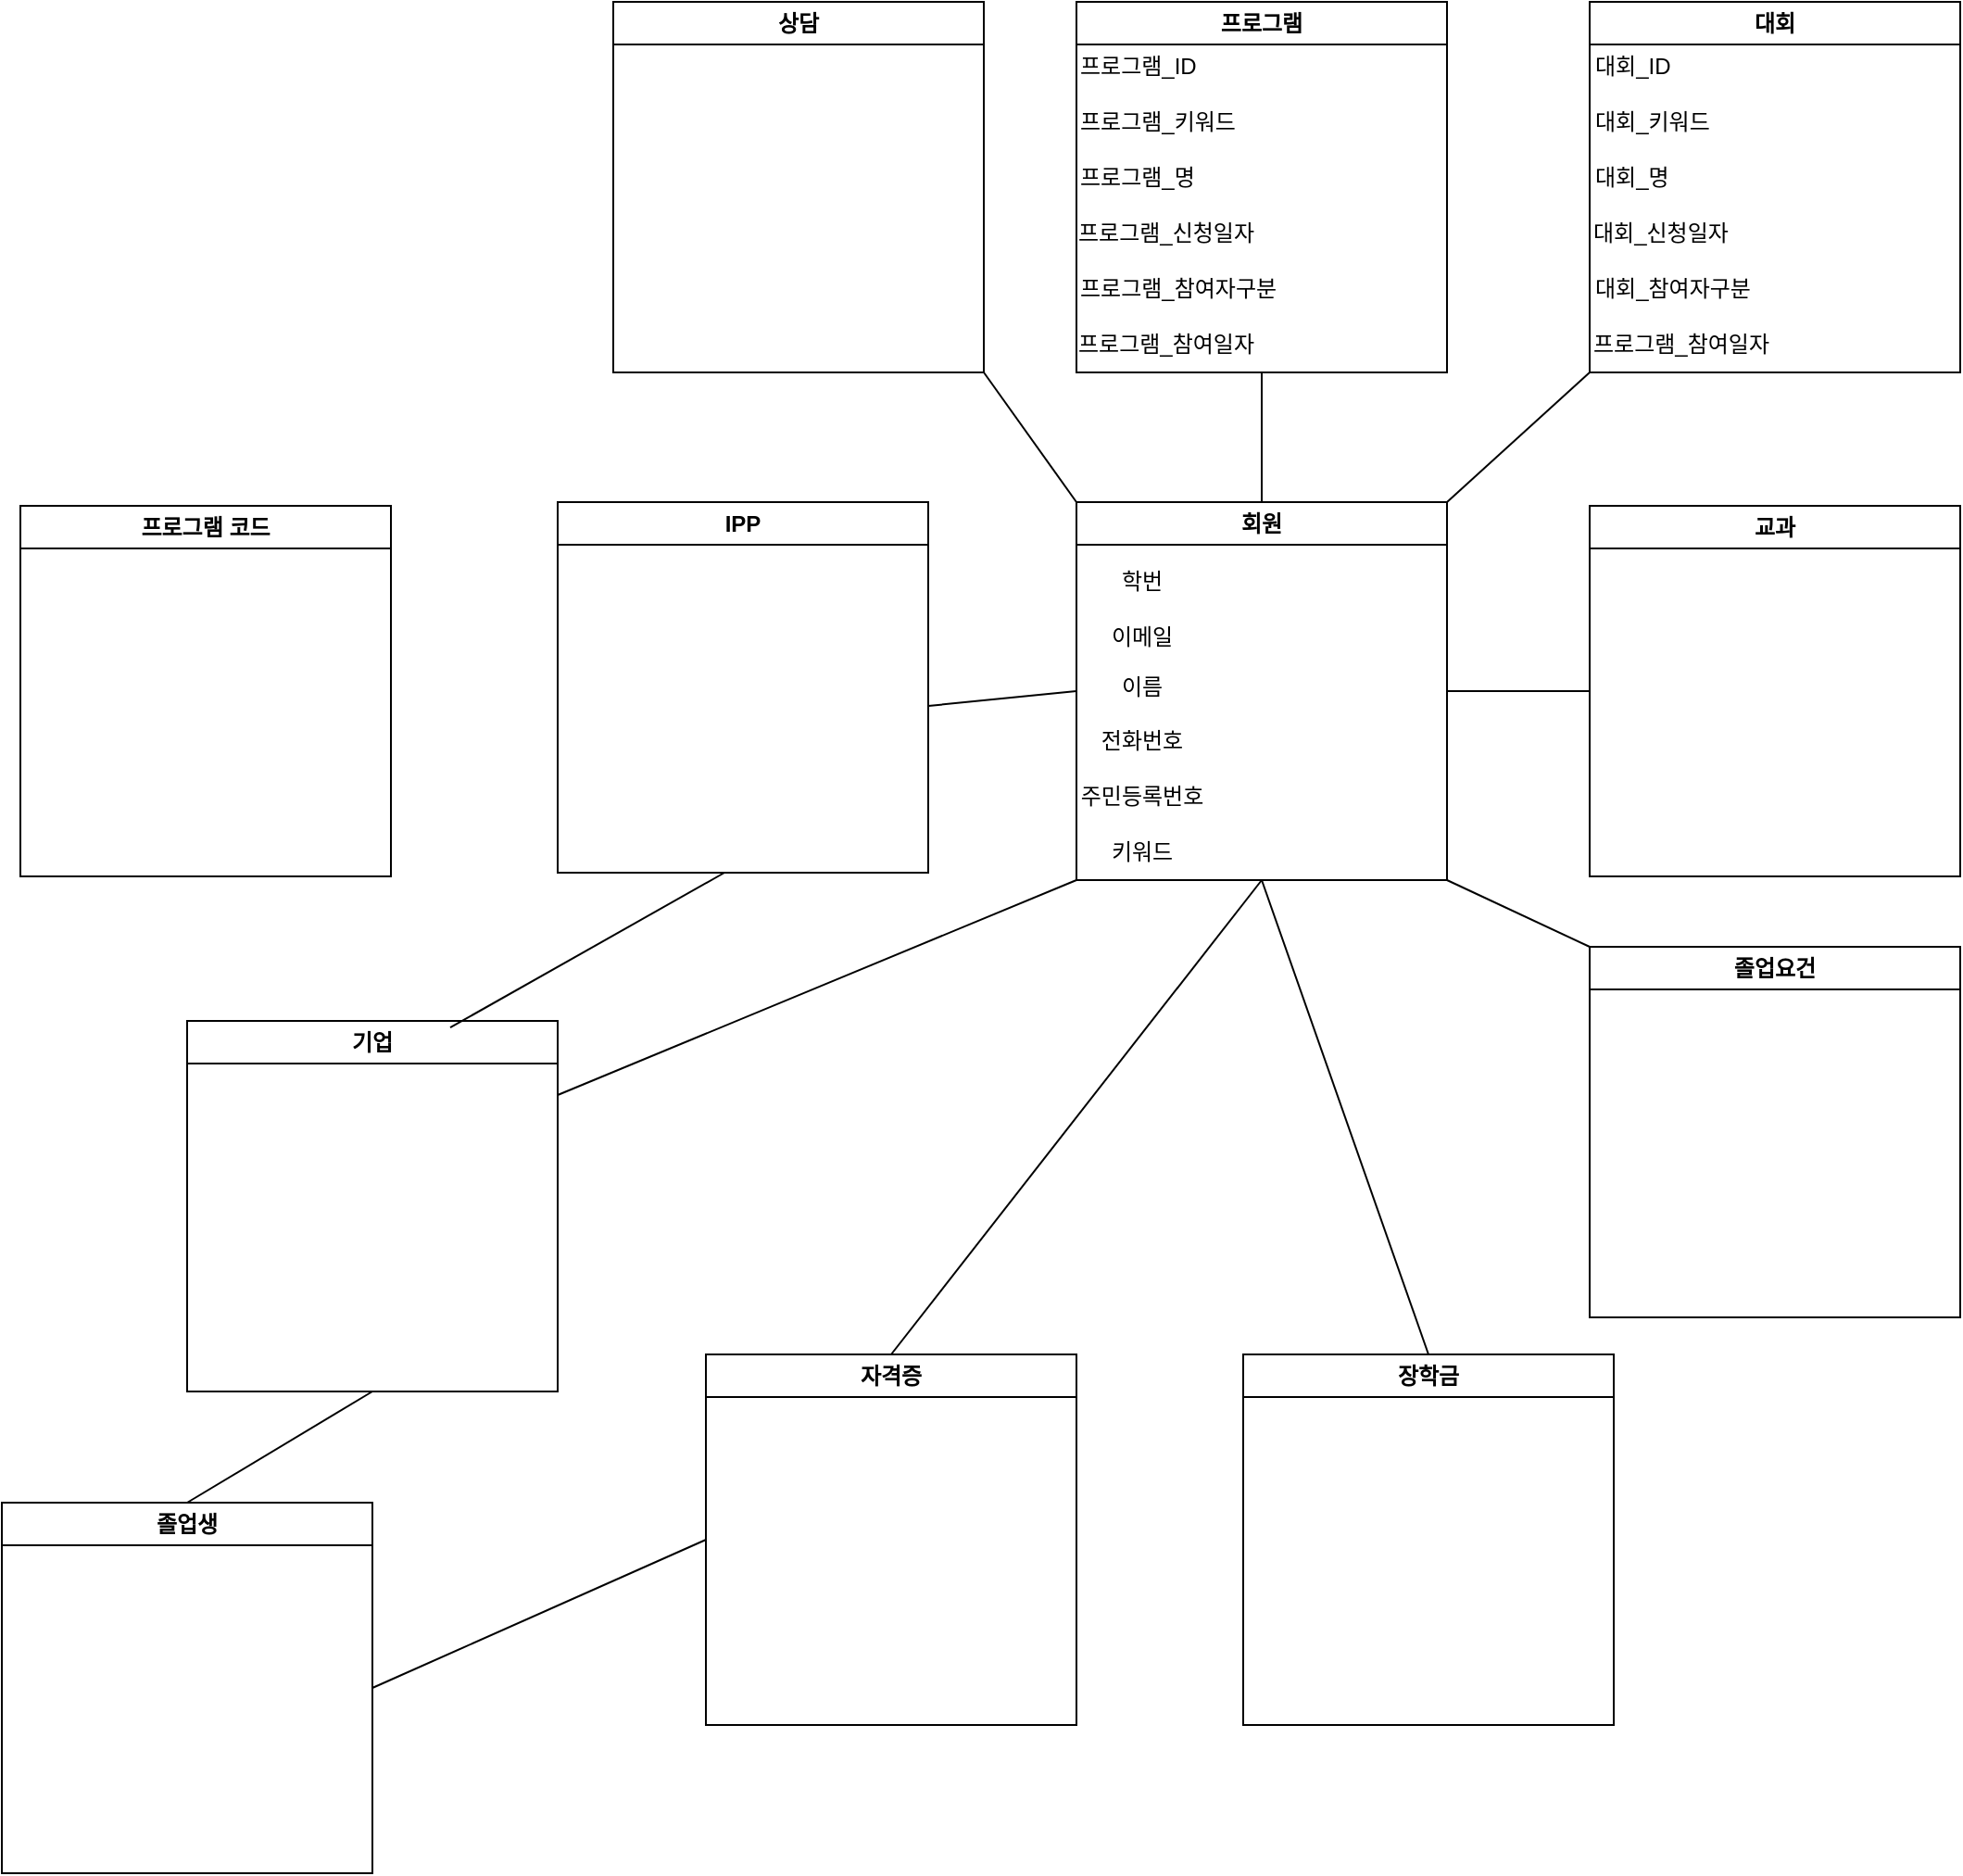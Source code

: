 <mxfile version="24.7.6">
  <diagram name="페이지-1" id="47kbWe8q9Y02g-lVK5dQ">
    <mxGraphModel dx="1195" dy="335" grid="1" gridSize="10" guides="1" tooltips="1" connect="1" arrows="1" fold="1" page="1" pageScale="1" pageWidth="827" pageHeight="1169" math="0" shadow="0">
      <root>
        <mxCell id="0" />
        <mxCell id="1" parent="0" />
        <mxCell id="lBwDKI2HSiRND1doUqie-1" value="회원" style="swimlane;whiteSpace=wrap;html=1;" vertex="1" parent="1">
          <mxGeometry x="350" y="440" width="200" height="204" as="geometry" />
        </mxCell>
        <mxCell id="lBwDKI2HSiRND1doUqie-15" value="전화번호" style="text;html=1;align=center;verticalAlign=middle;resizable=0;points=[];autosize=1;strokeColor=none;fillColor=none;" vertex="1" parent="lBwDKI2HSiRND1doUqie-1">
          <mxGeometry y="114" width="70" height="30" as="geometry" />
        </mxCell>
        <mxCell id="lBwDKI2HSiRND1doUqie-14" value="이름" style="text;html=1;align=center;verticalAlign=middle;resizable=0;points=[];autosize=1;strokeColor=none;fillColor=none;" vertex="1" parent="lBwDKI2HSiRND1doUqie-1">
          <mxGeometry x="10" y="85" width="50" height="30" as="geometry" />
        </mxCell>
        <mxCell id="lBwDKI2HSiRND1doUqie-13" value="이메일" style="text;html=1;align=center;verticalAlign=middle;resizable=0;points=[];autosize=1;strokeColor=none;fillColor=none;" vertex="1" parent="lBwDKI2HSiRND1doUqie-1">
          <mxGeometry x="5" y="58" width="60" height="30" as="geometry" />
        </mxCell>
        <mxCell id="lBwDKI2HSiRND1doUqie-2" value="학번" style="text;html=1;align=center;verticalAlign=middle;resizable=0;points=[];autosize=1;strokeColor=none;fillColor=none;" vertex="1" parent="lBwDKI2HSiRND1doUqie-1">
          <mxGeometry x="10" y="28" width="50" height="30" as="geometry" />
        </mxCell>
        <mxCell id="lBwDKI2HSiRND1doUqie-16" value="주민등록번호" style="text;html=1;align=center;verticalAlign=middle;resizable=0;points=[];autosize=1;strokeColor=none;fillColor=none;" vertex="1" parent="lBwDKI2HSiRND1doUqie-1">
          <mxGeometry x="-15" y="144" width="100" height="30" as="geometry" />
        </mxCell>
        <mxCell id="lBwDKI2HSiRND1doUqie-17" value="키워드" style="text;html=1;align=center;verticalAlign=middle;resizable=0;points=[];autosize=1;strokeColor=none;fillColor=none;" vertex="1" parent="lBwDKI2HSiRND1doUqie-1">
          <mxGeometry x="5" y="174" width="60" height="30" as="geometry" />
        </mxCell>
        <mxCell id="lBwDKI2HSiRND1doUqie-7" value="교과" style="swimlane;whiteSpace=wrap;html=1;" vertex="1" parent="1">
          <mxGeometry x="627" y="442" width="200" height="200" as="geometry" />
        </mxCell>
        <mxCell id="lBwDKI2HSiRND1doUqie-9" value="상담" style="swimlane;whiteSpace=wrap;html=1;startSize=23;" vertex="1" parent="1">
          <mxGeometry x="100" y="170" width="200" height="200" as="geometry" />
        </mxCell>
        <mxCell id="lBwDKI2HSiRND1doUqie-11" value="IPP" style="swimlane;whiteSpace=wrap;html=1;startSize=23;" vertex="1" parent="1">
          <mxGeometry x="70" y="440" width="200" height="200" as="geometry" />
        </mxCell>
        <mxCell id="lBwDKI2HSiRND1doUqie-19" value="프로그램" style="swimlane;whiteSpace=wrap;html=1;startSize=23;" vertex="1" parent="1">
          <mxGeometry x="350" y="170" width="200" height="200" as="geometry" />
        </mxCell>
        <mxCell id="lBwDKI2HSiRND1doUqie-43" value="프로그램_ID" style="text;html=1;align=left;verticalAlign=middle;resizable=0;points=[];autosize=1;strokeColor=none;fillColor=none;" vertex="1" parent="lBwDKI2HSiRND1doUqie-19">
          <mxGeometry y="20" width="90" height="30" as="geometry" />
        </mxCell>
        <mxCell id="lBwDKI2HSiRND1doUqie-46" value="프로그램_키워드" style="text;html=1;align=left;verticalAlign=middle;resizable=0;points=[];autosize=1;strokeColor=none;fillColor=none;" vertex="1" parent="lBwDKI2HSiRND1doUqie-19">
          <mxGeometry y="50" width="110" height="30" as="geometry" />
        </mxCell>
        <mxCell id="lBwDKI2HSiRND1doUqie-47" value="프로그램_명" style="text;html=1;align=left;verticalAlign=middle;resizable=0;points=[];autosize=1;strokeColor=none;fillColor=none;" vertex="1" parent="lBwDKI2HSiRND1doUqie-19">
          <mxGeometry y="80" width="90" height="30" as="geometry" />
        </mxCell>
        <mxCell id="lBwDKI2HSiRND1doUqie-48" value="프로그램_신청일자" style="text;html=1;align=left;verticalAlign=middle;resizable=0;points=[];autosize=1;strokeColor=none;fillColor=none;" vertex="1" parent="lBwDKI2HSiRND1doUqie-19">
          <mxGeometry x="-1" y="110" width="130" height="30" as="geometry" />
        </mxCell>
        <mxCell id="lBwDKI2HSiRND1doUqie-49" value="프로그램_참여자구분" style="text;html=1;align=left;verticalAlign=middle;resizable=0;points=[];autosize=1;strokeColor=none;fillColor=none;" vertex="1" parent="lBwDKI2HSiRND1doUqie-19">
          <mxGeometry y="140" width="140" height="30" as="geometry" />
        </mxCell>
        <mxCell id="lBwDKI2HSiRND1doUqie-50" value="프로그램_참여일자" style="text;html=1;align=left;verticalAlign=middle;resizable=0;points=[];autosize=1;strokeColor=none;fillColor=none;" vertex="1" parent="lBwDKI2HSiRND1doUqie-19">
          <mxGeometry x="-1" y="170" width="130" height="30" as="geometry" />
        </mxCell>
        <mxCell id="lBwDKI2HSiRND1doUqie-20" value="대회" style="swimlane;whiteSpace=wrap;html=1;startSize=23;" vertex="1" parent="1">
          <mxGeometry x="627" y="170" width="200" height="200" as="geometry" />
        </mxCell>
        <mxCell id="lBwDKI2HSiRND1doUqie-51" value="대회_ID" style="text;html=1;align=left;verticalAlign=middle;resizable=0;points=[];autosize=1;strokeColor=none;fillColor=none;" vertex="1" parent="lBwDKI2HSiRND1doUqie-20">
          <mxGeometry x="1" y="20" width="70" height="30" as="geometry" />
        </mxCell>
        <mxCell id="lBwDKI2HSiRND1doUqie-52" value="대회_키워드" style="text;html=1;align=left;verticalAlign=middle;resizable=0;points=[];autosize=1;strokeColor=none;fillColor=none;" vertex="1" parent="lBwDKI2HSiRND1doUqie-20">
          <mxGeometry x="1" y="50" width="90" height="30" as="geometry" />
        </mxCell>
        <mxCell id="lBwDKI2HSiRND1doUqie-53" value="대회_명" style="text;html=1;align=left;verticalAlign=middle;resizable=0;points=[];autosize=1;strokeColor=none;fillColor=none;" vertex="1" parent="lBwDKI2HSiRND1doUqie-20">
          <mxGeometry x="1" y="80" width="70" height="30" as="geometry" />
        </mxCell>
        <mxCell id="lBwDKI2HSiRND1doUqie-54" value="대회_신청일자" style="text;html=1;align=left;verticalAlign=middle;resizable=0;points=[];autosize=1;strokeColor=none;fillColor=none;" vertex="1" parent="lBwDKI2HSiRND1doUqie-20">
          <mxGeometry y="110" width="100" height="30" as="geometry" />
        </mxCell>
        <mxCell id="lBwDKI2HSiRND1doUqie-55" value="대회_참여자구분" style="text;html=1;align=left;verticalAlign=middle;resizable=0;points=[];autosize=1;strokeColor=none;fillColor=none;" vertex="1" parent="lBwDKI2HSiRND1doUqie-20">
          <mxGeometry x="1" y="140" width="110" height="30" as="geometry" />
        </mxCell>
        <mxCell id="lBwDKI2HSiRND1doUqie-56" value="프로그램_참여일자" style="text;html=1;align=left;verticalAlign=middle;resizable=0;points=[];autosize=1;strokeColor=none;fillColor=none;" vertex="1" parent="lBwDKI2HSiRND1doUqie-20">
          <mxGeometry y="170" width="130" height="30" as="geometry" />
        </mxCell>
        <mxCell id="lBwDKI2HSiRND1doUqie-21" value="" style="endArrow=none;html=1;rounded=0;entryX=0.5;entryY=0;entryDx=0;entryDy=0;exitX=0.5;exitY=1;exitDx=0;exitDy=0;" edge="1" parent="1" source="lBwDKI2HSiRND1doUqie-19" target="lBwDKI2HSiRND1doUqie-1">
          <mxGeometry width="50" height="50" relative="1" as="geometry">
            <mxPoint x="420" y="590" as="sourcePoint" />
            <mxPoint x="470" y="540" as="targetPoint" />
          </mxGeometry>
        </mxCell>
        <mxCell id="lBwDKI2HSiRND1doUqie-23" value="졸업요건" style="swimlane;whiteSpace=wrap;html=1;" vertex="1" parent="1">
          <mxGeometry x="627" y="680" width="200" height="200" as="geometry" />
        </mxCell>
        <mxCell id="lBwDKI2HSiRND1doUqie-24" value="기업" style="swimlane;whiteSpace=wrap;html=1;startSize=23;" vertex="1" parent="1">
          <mxGeometry x="-130" y="720" width="200" height="200" as="geometry" />
        </mxCell>
        <mxCell id="lBwDKI2HSiRND1doUqie-25" value="자격증" style="swimlane;whiteSpace=wrap;html=1;startSize=23;" vertex="1" parent="1">
          <mxGeometry x="150" y="900" width="200" height="200" as="geometry" />
        </mxCell>
        <mxCell id="lBwDKI2HSiRND1doUqie-26" value="졸업생" style="swimlane;whiteSpace=wrap;html=1;startSize=23;" vertex="1" parent="1">
          <mxGeometry x="-230" y="980" width="200" height="200" as="geometry" />
        </mxCell>
        <mxCell id="lBwDKI2HSiRND1doUqie-27" value="" style="endArrow=none;html=1;rounded=0;exitX=0.71;exitY=0.018;exitDx=0;exitDy=0;exitPerimeter=0;" edge="1" parent="1" source="lBwDKI2HSiRND1doUqie-24">
          <mxGeometry width="50" height="50" relative="1" as="geometry">
            <mxPoint x="100" y="830" as="sourcePoint" />
            <mxPoint x="160" y="640" as="targetPoint" />
          </mxGeometry>
        </mxCell>
        <mxCell id="lBwDKI2HSiRND1doUqie-29" value="" style="endArrow=none;html=1;rounded=0;entryX=0;entryY=1;entryDx=0;entryDy=0;" edge="1" parent="1" target="lBwDKI2HSiRND1doUqie-1">
          <mxGeometry width="50" height="50" relative="1" as="geometry">
            <mxPoint x="70" y="760" as="sourcePoint" />
            <mxPoint x="170" y="650" as="targetPoint" />
          </mxGeometry>
        </mxCell>
        <mxCell id="lBwDKI2HSiRND1doUqie-30" value="" style="endArrow=none;html=1;rounded=0;exitX=0;exitY=0.5;exitDx=0;exitDy=0;" edge="1" parent="1" source="lBwDKI2HSiRND1doUqie-1">
          <mxGeometry width="50" height="50" relative="1" as="geometry">
            <mxPoint x="32" y="744" as="sourcePoint" />
            <mxPoint x="270" y="550" as="targetPoint" />
          </mxGeometry>
        </mxCell>
        <mxCell id="lBwDKI2HSiRND1doUqie-31" value="" style="endArrow=none;html=1;rounded=0;entryX=0.5;entryY=1;entryDx=0;entryDy=0;exitX=0.5;exitY=0;exitDx=0;exitDy=0;" edge="1" parent="1" source="lBwDKI2HSiRND1doUqie-25" target="lBwDKI2HSiRND1doUqie-1">
          <mxGeometry width="50" height="50" relative="1" as="geometry">
            <mxPoint x="80" y="770" as="sourcePoint" />
            <mxPoint x="360" y="654" as="targetPoint" />
          </mxGeometry>
        </mxCell>
        <mxCell id="lBwDKI2HSiRND1doUqie-32" value="" style="endArrow=none;html=1;rounded=0;entryX=0;entryY=0.5;entryDx=0;entryDy=0;exitX=1;exitY=0.5;exitDx=0;exitDy=0;" edge="1" parent="1" source="lBwDKI2HSiRND1doUqie-26" target="lBwDKI2HSiRND1doUqie-25">
          <mxGeometry width="50" height="50" relative="1" as="geometry">
            <mxPoint x="90" y="780" as="sourcePoint" />
            <mxPoint x="370" y="664" as="targetPoint" />
          </mxGeometry>
        </mxCell>
        <mxCell id="lBwDKI2HSiRND1doUqie-33" value="" style="endArrow=none;html=1;rounded=0;entryX=0.5;entryY=1;entryDx=0;entryDy=0;exitX=0.5;exitY=0;exitDx=0;exitDy=0;" edge="1" parent="1" source="lBwDKI2HSiRND1doUqie-26" target="lBwDKI2HSiRND1doUqie-24">
          <mxGeometry width="50" height="50" relative="1" as="geometry">
            <mxPoint x="100" y="790" as="sourcePoint" />
            <mxPoint x="380" y="674" as="targetPoint" />
          </mxGeometry>
        </mxCell>
        <mxCell id="lBwDKI2HSiRND1doUqie-34" value="" style="endArrow=none;html=1;rounded=0;entryX=0;entryY=0.5;entryDx=0;entryDy=0;exitX=1;exitY=0.5;exitDx=0;exitDy=0;" edge="1" parent="1" source="lBwDKI2HSiRND1doUqie-1" target="lBwDKI2HSiRND1doUqie-7">
          <mxGeometry width="50" height="50" relative="1" as="geometry">
            <mxPoint x="110" y="800" as="sourcePoint" />
            <mxPoint x="390" y="684" as="targetPoint" />
          </mxGeometry>
        </mxCell>
        <mxCell id="lBwDKI2HSiRND1doUqie-35" value="" style="endArrow=none;html=1;rounded=0;entryX=0;entryY=0;entryDx=0;entryDy=0;exitX=1;exitY=1;exitDx=0;exitDy=0;" edge="1" parent="1" source="lBwDKI2HSiRND1doUqie-1" target="lBwDKI2HSiRND1doUqie-23">
          <mxGeometry width="50" height="50" relative="1" as="geometry">
            <mxPoint x="540" y="670" as="sourcePoint" />
            <mxPoint x="400" y="694" as="targetPoint" />
          </mxGeometry>
        </mxCell>
        <mxCell id="lBwDKI2HSiRND1doUqie-36" value="" style="endArrow=none;html=1;rounded=0;entryX=0;entryY=0;entryDx=0;entryDy=0;exitX=1;exitY=1;exitDx=0;exitDy=0;" edge="1" parent="1" source="lBwDKI2HSiRND1doUqie-9" target="lBwDKI2HSiRND1doUqie-1">
          <mxGeometry width="50" height="50" relative="1" as="geometry">
            <mxPoint x="130" y="820" as="sourcePoint" />
            <mxPoint x="410" y="704" as="targetPoint" />
          </mxGeometry>
        </mxCell>
        <mxCell id="lBwDKI2HSiRND1doUqie-37" value="" style="endArrow=none;html=1;rounded=0;entryX=1;entryY=0;entryDx=0;entryDy=0;exitX=0;exitY=1;exitDx=0;exitDy=0;" edge="1" parent="1" source="lBwDKI2HSiRND1doUqie-20" target="lBwDKI2HSiRND1doUqie-1">
          <mxGeometry width="50" height="50" relative="1" as="geometry">
            <mxPoint x="140" y="830" as="sourcePoint" />
            <mxPoint x="420" y="714" as="targetPoint" />
          </mxGeometry>
        </mxCell>
        <mxCell id="lBwDKI2HSiRND1doUqie-38" value="프로그램 코드" style="swimlane;whiteSpace=wrap;html=1;startSize=23;" vertex="1" parent="1">
          <mxGeometry x="-220" y="442" width="200" height="200" as="geometry" />
        </mxCell>
        <mxCell id="lBwDKI2HSiRND1doUqie-40" value="장학금" style="swimlane;whiteSpace=wrap;html=1;startSize=23;" vertex="1" parent="1">
          <mxGeometry x="440" y="900" width="200" height="200" as="geometry" />
        </mxCell>
        <mxCell id="lBwDKI2HSiRND1doUqie-42" value="" style="endArrow=none;html=1;rounded=0;exitX=0.5;exitY=0;exitDx=0;exitDy=0;entryX=0.5;entryY=1;entryDx=0;entryDy=0;" edge="1" parent="1" source="lBwDKI2HSiRND1doUqie-40" target="lBwDKI2HSiRND1doUqie-1">
          <mxGeometry width="50" height="50" relative="1" as="geometry">
            <mxPoint x="350" y="770" as="sourcePoint" />
            <mxPoint x="550" y="800" as="targetPoint" />
          </mxGeometry>
        </mxCell>
      </root>
    </mxGraphModel>
  </diagram>
</mxfile>
